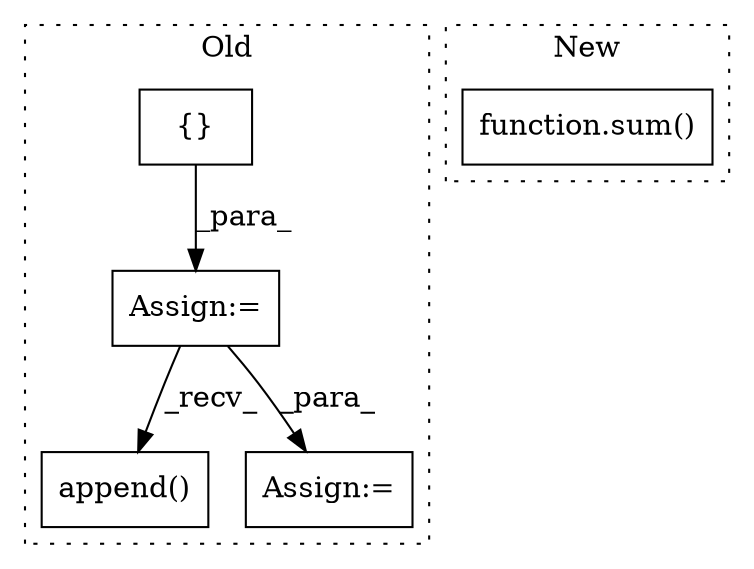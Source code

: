 digraph G {
subgraph cluster0 {
1 [label="append()" a="75" s="3141,3156" l="14,1" shape="box"];
3 [label="Assign:=" a="68" s="2605" l="3" shape="box"];
4 [label="{}" a="59" s="2608,2615" l="1,0" shape="box"];
5 [label="Assign:=" a="68" s="3105" l="4" shape="box"];
label = "Old";
style="dotted";
}
subgraph cluster1 {
2 [label="function.sum()" a="75" s="2763,2790" l="4,1" shape="box"];
label = "New";
style="dotted";
}
3 -> 5 [label="_para_"];
3 -> 1 [label="_recv_"];
4 -> 3 [label="_para_"];
}